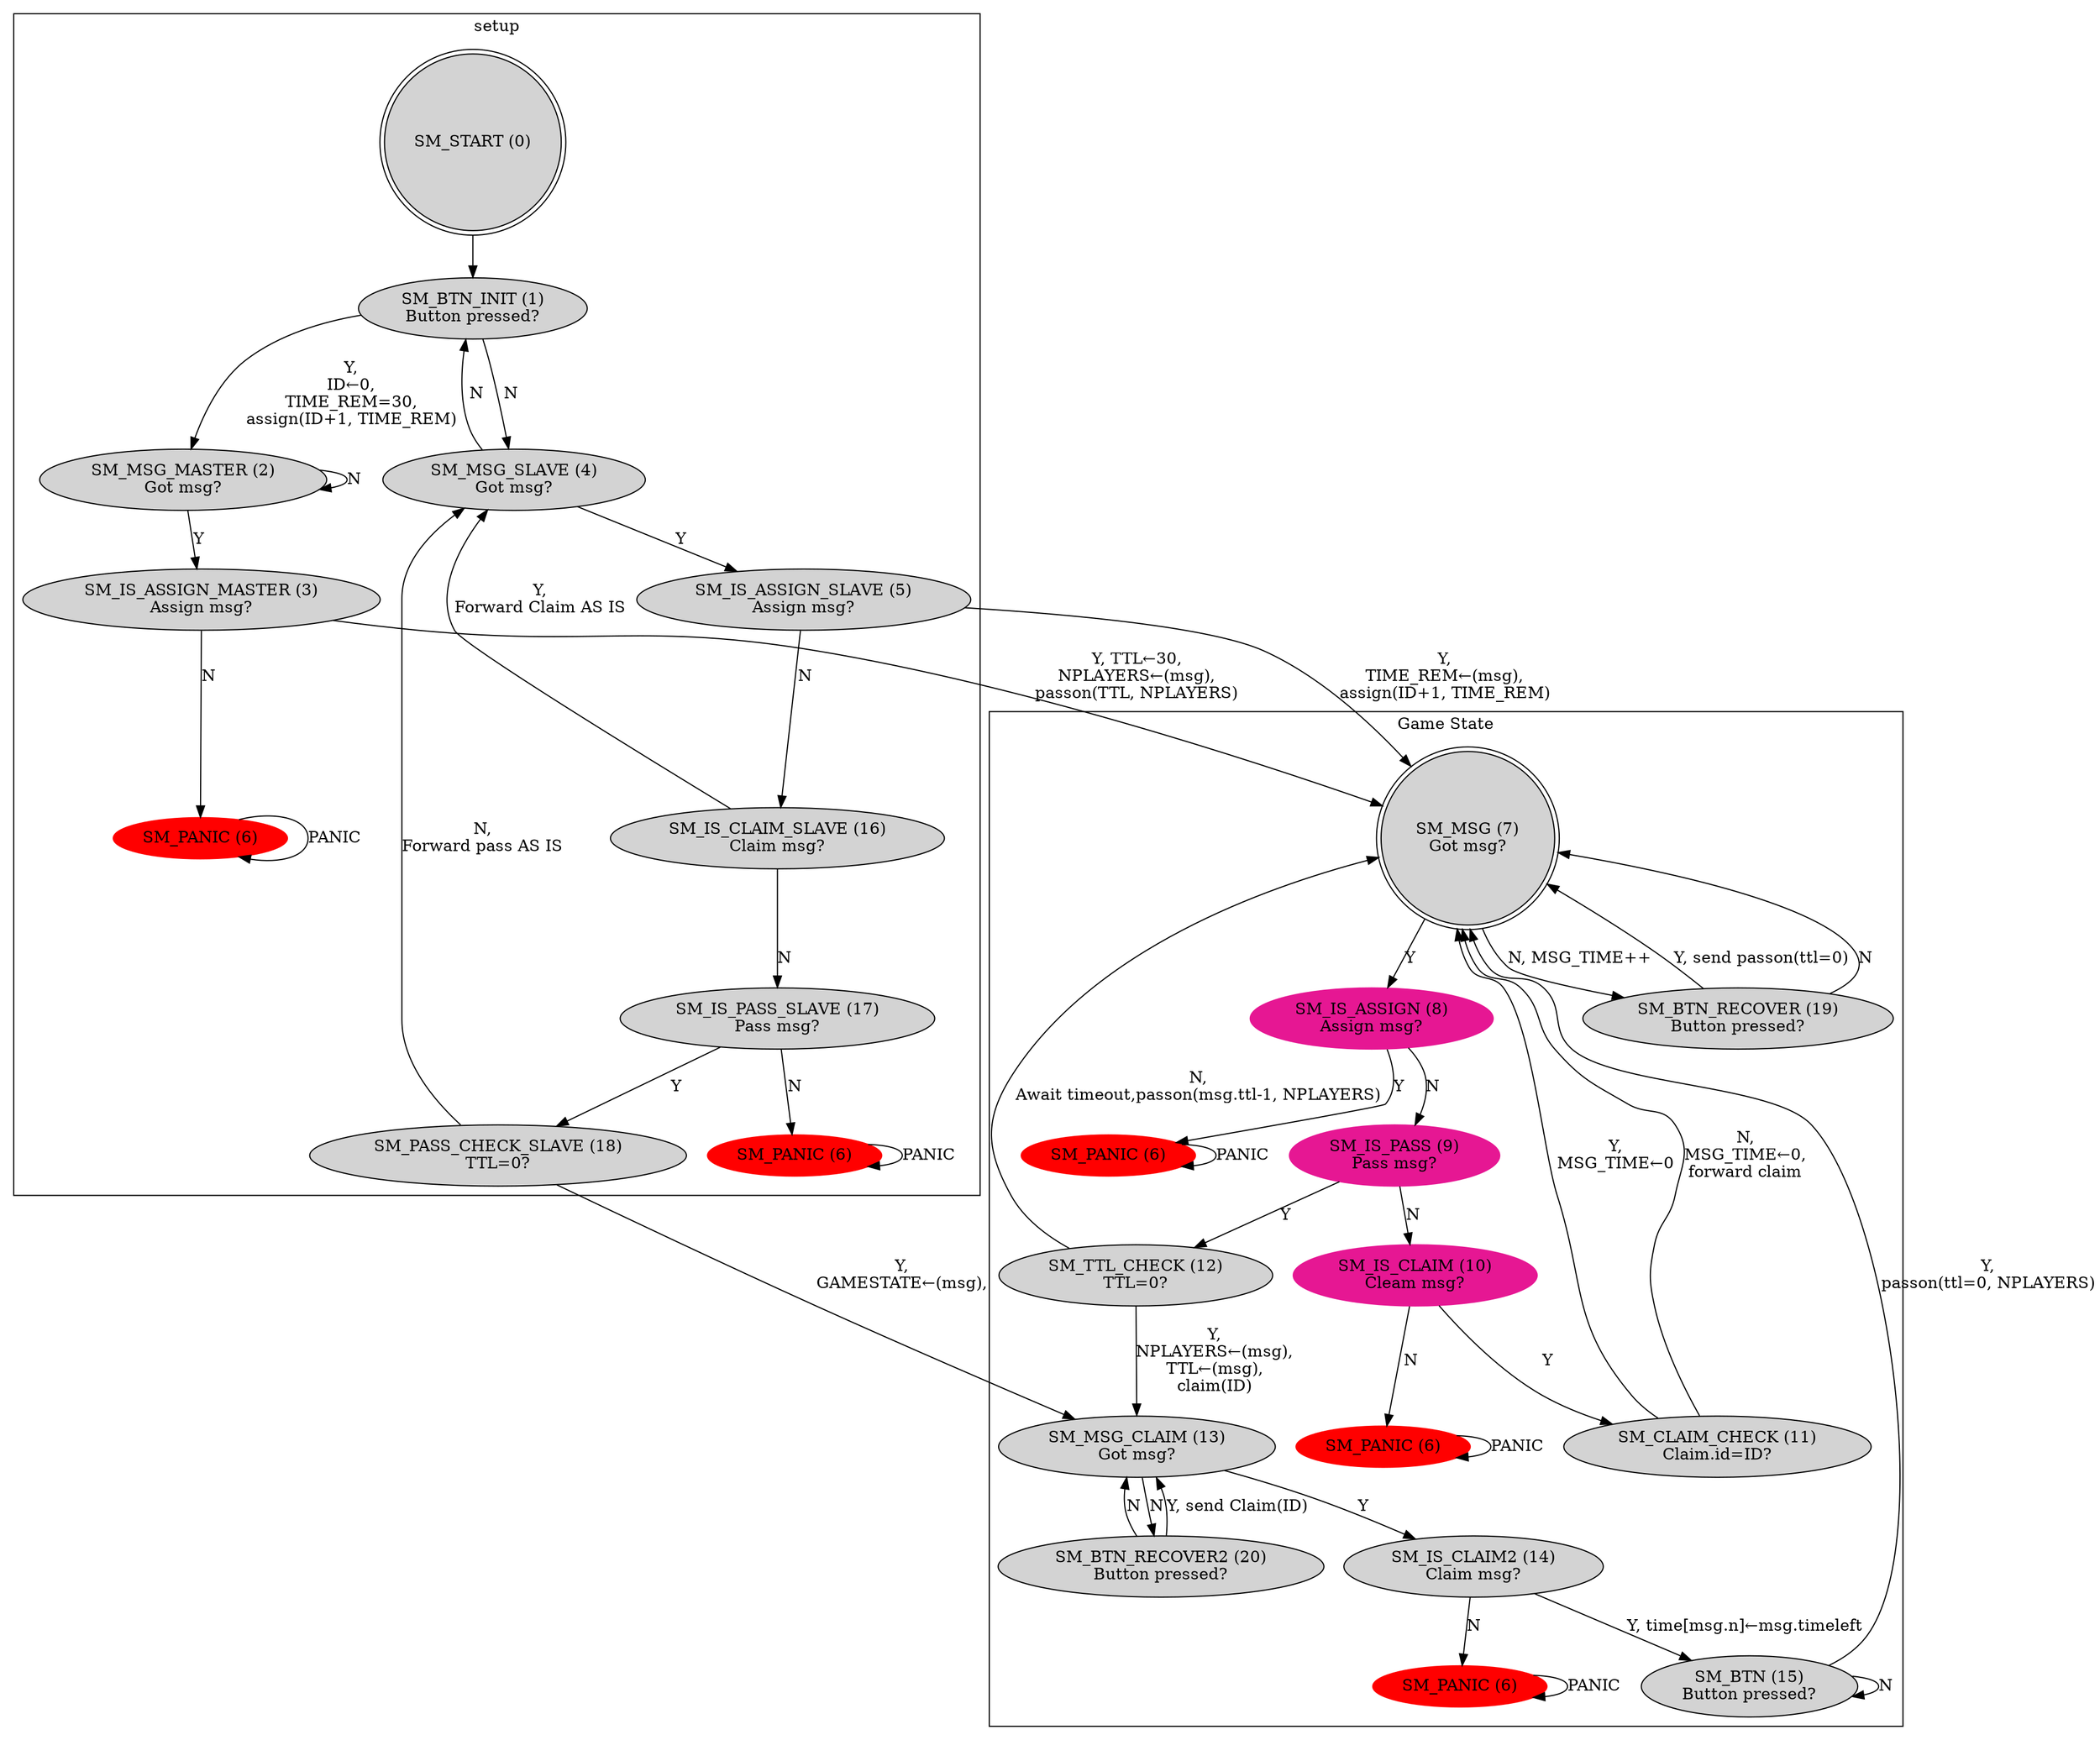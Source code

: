 digraph G {
    graph [layout = dot]

    subgraph cluster_0 {
        label = "setup";
        node [style = filled];
        SM_START [label = "SM_START (0)", shape=doublecircle];
        SM_BTN_INIT [label = "SM_BTN_INIT (1)\nButton pressed?"];
        SM_MSG_MASTER [label = "SM_MSG_MASTER (2)\nGot msg?"];
        SM_IS_ASSIGN_MASTER [label = "SM_IS_ASSIGN_MASTER (3)\nAssign msg?"];
        SM_MSG_SLAVE [label = "SM_MSG_SLAVE (4)\nGot msg?"];
        SM_IS_ASSIGN_SLAVE [label = "SM_IS_ASSIGN_SLAVE (5)\nAssign msg?"];
        SM_IS_CLAIM_SLAVE [label = "SM_IS_CLAIM_SLAVE (16)\nClaim msg?"];
        SM_IS_PASS_SLAVE [label = "SM_IS_PASS_SLAVE (17)\nPass msg?"];
        SM_PASS_CHECK_SLAVE [label = "SM_PASS_CHECK_SLAVE (18)\nTTL=0?"];

        SM_PANIC1 [label = "SM_PANIC (6)", style = filled, color = red];
        SM_PANIC2 [label = "SM_PANIC (6)", style = filled, color = red];
    }

    subgraph cluster_1 {
        label = "Game State";
        node [style = filled];

        SM_MSG [label = "SM_MSG (7)\nGot msg?", shape=doublecircle];

        SM_IS_ASSIGN [color = ".9, .9, .9", label = "SM_IS_ASSIGN (8)\nAssign msg?"];
        SM_IS_PASS [color =  ".9, .9, .9", label = "SM_IS_PASS (9)\nPass msg?"];
        SM_IS_CLAIM [color =   ".9, .9, .9", label = "SM_IS_CLAIM (10)\nCleam msg?"];

        SM_CLAIM_CHECK [label = "SM_CLAIM_CHECK (11)\nClaim.id=ID?"];
        SM_TTL_CHECK [label = "SM_TTL_CHECK (12)\nTTL=0?"];
        SM_MSG_CLAIM [label = "SM_MSG_CLAIM (13)\nGot msg?"];
        SM_IS_CLAIM2 [label = "SM_IS_CLAIM2 (14)\nClaim msg?"];
        SM_BTN [label = "SM_BTN (15)\nButton pressed?"];
        SM_BTN_RECOVER [label = "SM_BTN_RECOVER (19)\nButton pressed?"];
        SM_BTN_RECOVER2 [label = "SM_BTN_RECOVER2 (20)\nButton pressed?"];

        SM_PANIC3 [label = "SM_PANIC (6)", style = filled, color = red];
        SM_PANIC4 [label = "SM_PANIC (6)", style = filled, color = red];
        SM_PANIC5 [label = "SM_PANIC (6)", style = filled, color = red];
    }

    // SETUP
    SM_START -> SM_BTN_INIT;
    SM_BTN_INIT -> SM_MSG_MASTER [label = "Y,\nID←0,\nTIME_REM=30,\nassign(ID+1, TIME_REM)"];
    SM_BTN_INIT -> SM_MSG_SLAVE [label = "N"];
    SM_MSG_MASTER -> SM_IS_ASSIGN_MASTER [label = "Y"];
    SM_MSG_MASTER -> SM_MSG_MASTER [label = "N"];
    SM_IS_ASSIGN_MASTER -> SM_MSG [label = "Y, TTL←30,\nNPLAYERS←(msg),\npasson(TTL, NPLAYERS)"];
    SM_IS_ASSIGN_MASTER -> SM_PANIC1 [label = "N"];
    SM_MSG_SLAVE -> SM_IS_ASSIGN_SLAVE [label = "Y"];
    SM_MSG_SLAVE -> SM_BTN_INIT [label = "N"];
    SM_IS_ASSIGN_SLAVE -> SM_MSG [label = "Y,\nTIME_REM←(msg),\nassign(ID+1, TIME_REM)"];
    SM_IS_ASSIGN_SLAVE -> SM_IS_CLAIM_SLAVE [label = "N"];
    SM_IS_CLAIM_SLAVE -> SM_MSG_SLAVE [label = "Y,\nForward Claim AS IS"];
    SM_IS_CLAIM_SLAVE -> SM_IS_PASS_SLAVE [label = "N"];
    SM_IS_PASS_SLAVE -> SM_PASS_CHECK_SLAVE [label = "Y"];
    SM_IS_PASS_SLAVE -> SM_PANIC2 [label = "N"];
    SM_PASS_CHECK_SLAVE -> SM_MSG_CLAIM [label = "Y,\nGAMESTATE←(msg),\n"];
    SM_PASS_CHECK_SLAVE -> SM_MSG_SLAVE [label = "N,\nForward pass AS IS"];

    SM_PANIC1 -> SM_PANIC1 [label = "PANIC"];
    SM_PANIC2 -> SM_PANIC2 [label = "PANIC"];
    SM_PANIC3 -> SM_PANIC3 [label = "PANIC"];
    SM_PANIC4 -> SM_PANIC4 [label = "PANIC"];
    SM_PANIC5 -> SM_PANIC5 [label = "PANIC"];

    // REGULAR GAME
    SM_MSG -> SM_IS_ASSIGN [label = "Y"];
    SM_MSG -> SM_BTN_RECOVER [label = "N, MSG_TIME++"];
    SM_BTN_RECOVER -> SM_MSG [label = "Y, send passon(ttl=0)"];
    SM_BTN_RECOVER -> SM_MSG [label = "N"];
    SM_IS_ASSIGN -> SM_PANIC3 [label = "Y"];
    SM_IS_ASSIGN -> SM_IS_PASS [label = "N"];
    SM_IS_PASS -> SM_TTL_CHECK [label = "Y"];
    SM_IS_PASS -> SM_IS_CLAIM [label = "N"];
    SM_IS_CLAIM -> SM_CLAIM_CHECK [label = "Y"];
    SM_IS_CLAIM -> SM_PANIC4 [label = "N"];
    SM_CLAIM_CHECK -> SM_MSG [label = "Y,\nMSG_TIME←0"];
    SM_CLAIM_CHECK -> SM_MSG [label = "N,\nMSG_TIME←0,\nforward claim"];
    SM_TTL_CHECK -> SM_MSG_CLAIM [label = "Y,\nNPLAYERS←(msg),\nTTL←(msg),\nclaim(ID)"];
    SM_TTL_CHECK -> SM_MSG [label = "N,\nAwait timeout,passon(msg.ttl-1, NPLAYERS)"];
    SM_MSG_CLAIM -> SM_IS_CLAIM2 [label = "Y"];
    SM_MSG_CLAIM -> SM_BTN_RECOVER2 [label = "N"];

    SM_BTN_RECOVER2 -> SM_MSG_CLAIM [label = "Y, send Claim(ID)"];
    SM_BTN_RECOVER2 -> SM_MSG_CLAIM [label = "N"];

    SM_IS_CLAIM2 -> SM_BTN [label = "Y, time[msg.n]←msg.timeleft"];
    SM_IS_CLAIM2 -> SM_PANIC5 [label = "N"];
    SM_BTN -> SM_MSG [label = "Y,\npasson(ttl=0, NPLAYERS)"];
    SM_BTN -> SM_BTN [label = "N"];
}

